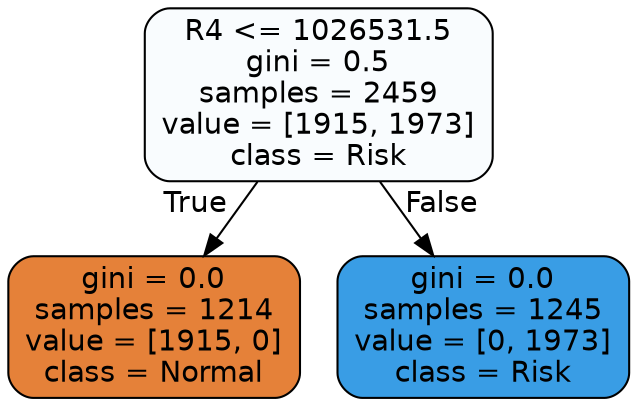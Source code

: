 digraph Tree {
node [shape=box, style="filled, rounded", color="black", fontname="helvetica"] ;
edge [fontname="helvetica"] ;
0 [label="R4 <= 1026531.5\ngini = 0.5\nsamples = 2459\nvalue = [1915, 1973]\nclass = Risk", fillcolor="#f9fcfe"] ;
1 [label="gini = 0.0\nsamples = 1214\nvalue = [1915, 0]\nclass = Normal", fillcolor="#e58139"] ;
0 -> 1 [labeldistance=2.5, labelangle=45, headlabel="True"] ;
2 [label="gini = 0.0\nsamples = 1245\nvalue = [0, 1973]\nclass = Risk", fillcolor="#399de5"] ;
0 -> 2 [labeldistance=2.5, labelangle=-45, headlabel="False"] ;
}